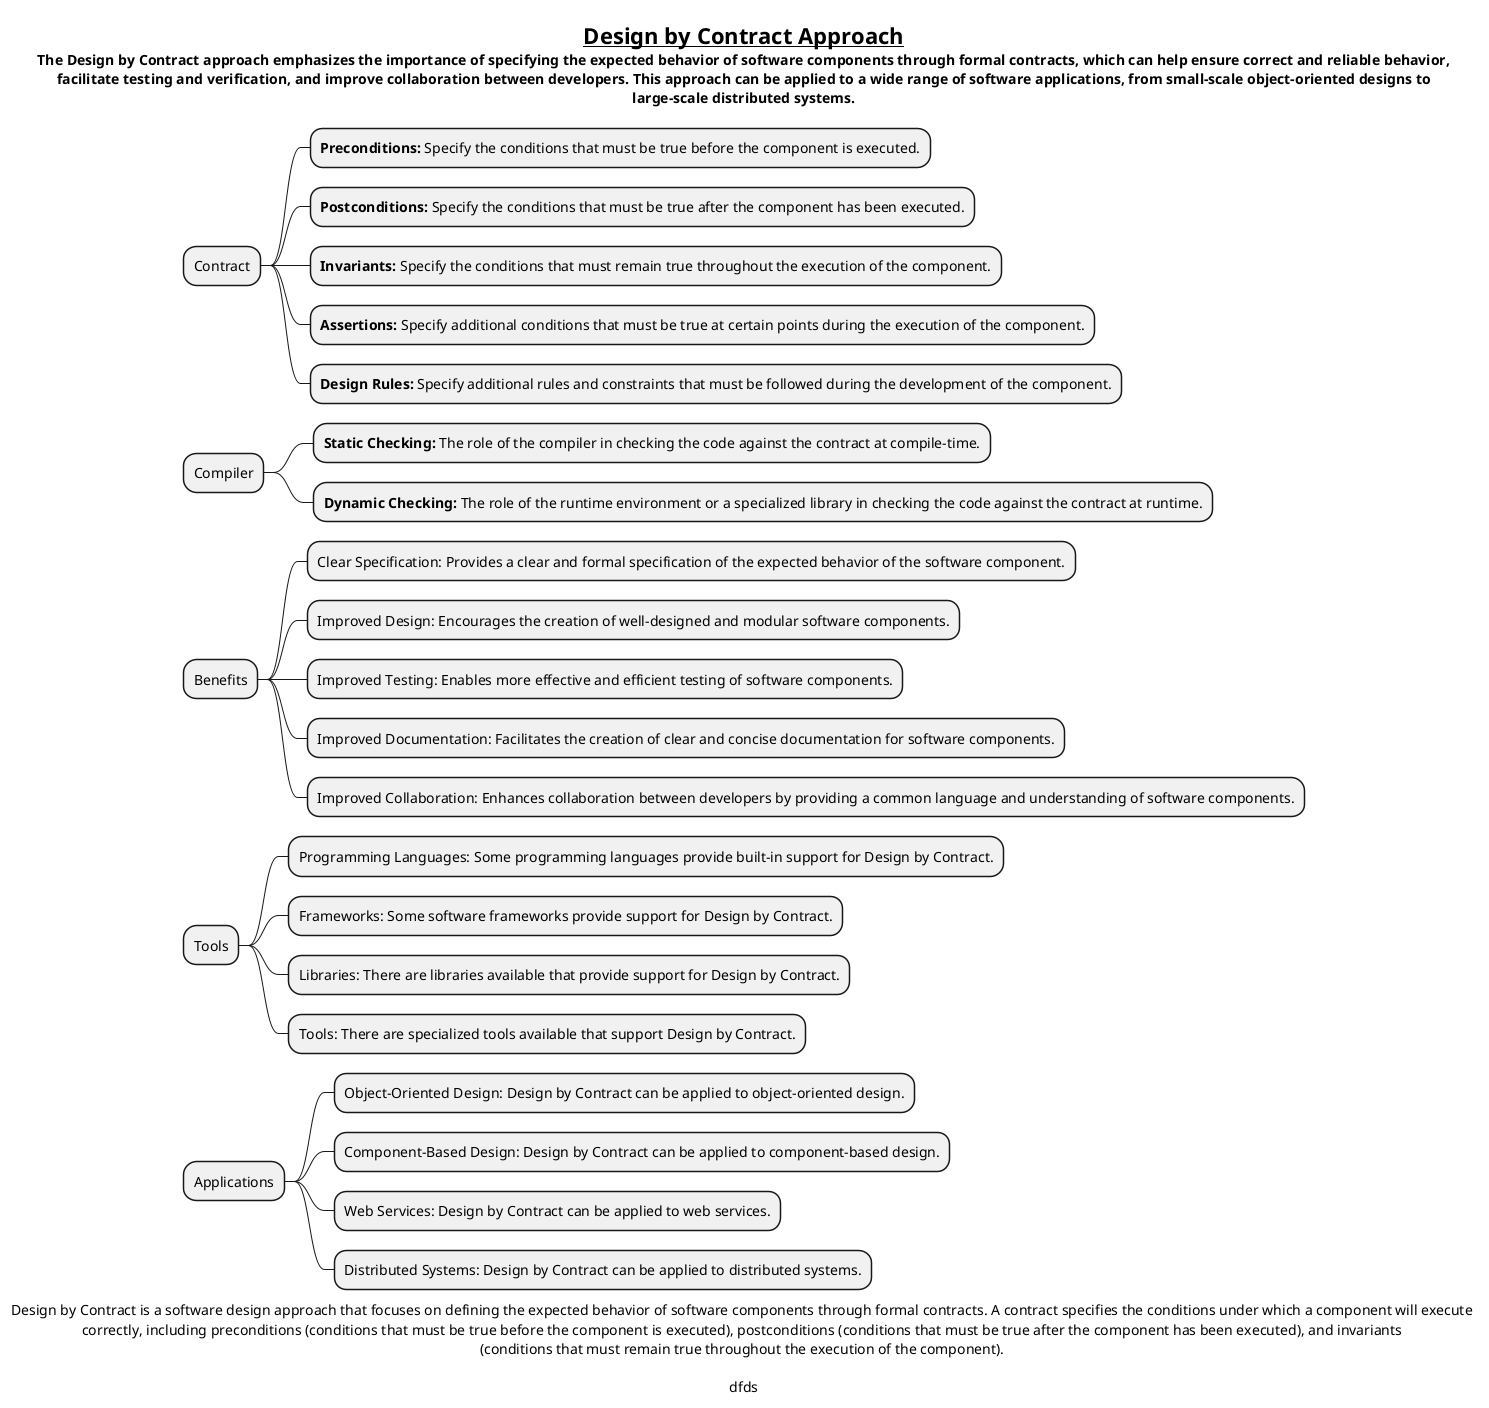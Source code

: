 @startmindmap

title =__Design by Contract Approach__\nThe Design by Contract approach emphasizes the importance of specifying the expected behavior of software components through formal contracts, which can help ensure correct and reliable behavior,\n facilitate testing and verification, and improve collaboration between developers. This approach can be applied to a wide range of software applications, from small-scale object-oriented designs to \nlarge-scale distributed systems.

caption Design by Contract is a software design approach that focuses on defining the expected behavior of software components through formal contracts. A contract specifies the conditions under which a component will execute \ncorrectly, including preconditions (conditions that must be true before the component is executed), postconditions (conditions that must be true after the component has been executed), and invariants \n(conditions that must remain true throughout the execution of the component). \n\ndfds



* Contract
** **Preconditions:** Specify the conditions that must be true before the component is executed.
** **Postconditions:** Specify the conditions that must be true after the component has been executed.
** **Invariants:** Specify the conditions that must remain true throughout the execution of the component.
** **Assertions:** Specify additional conditions that must be true at certain points during the execution of the component.
** **Design Rules:** Specify additional rules and constraints that must be followed during the development of the component.
* Compiler
** **Static Checking:** The role of the compiler in checking the code against the contract at compile-time.
** **Dynamic Checking:** The role of the runtime environment or a specialized library in checking the code against the contract at runtime.
* Benefits
** Clear Specification: Provides a clear and formal specification of the expected behavior of the software component.
** Improved Design: Encourages the creation of well-designed and modular software components.
** Improved Testing: Enables more effective and efficient testing of software components.
** Improved Documentation: Facilitates the creation of clear and concise documentation for software components.
** Improved Collaboration: Enhances collaboration between developers by providing a common language and understanding of software components.
* Tools
** Programming Languages: Some programming languages provide built-in support for Design by Contract.
** Frameworks: Some software frameworks provide support for Design by Contract.
** Libraries: There are libraries available that provide support for Design by Contract.
** Tools: There are specialized tools available that support Design by Contract.
* Applications
** Object-Oriented Design: Design by Contract can be applied to object-oriented design.
** Component-Based Design: Design by Contract can be applied to component-based design.
** Web Services: Design by Contract can be applied to web services.
** Distributed Systems: Design by Contract can be applied to distributed systems.


@endmindmap
